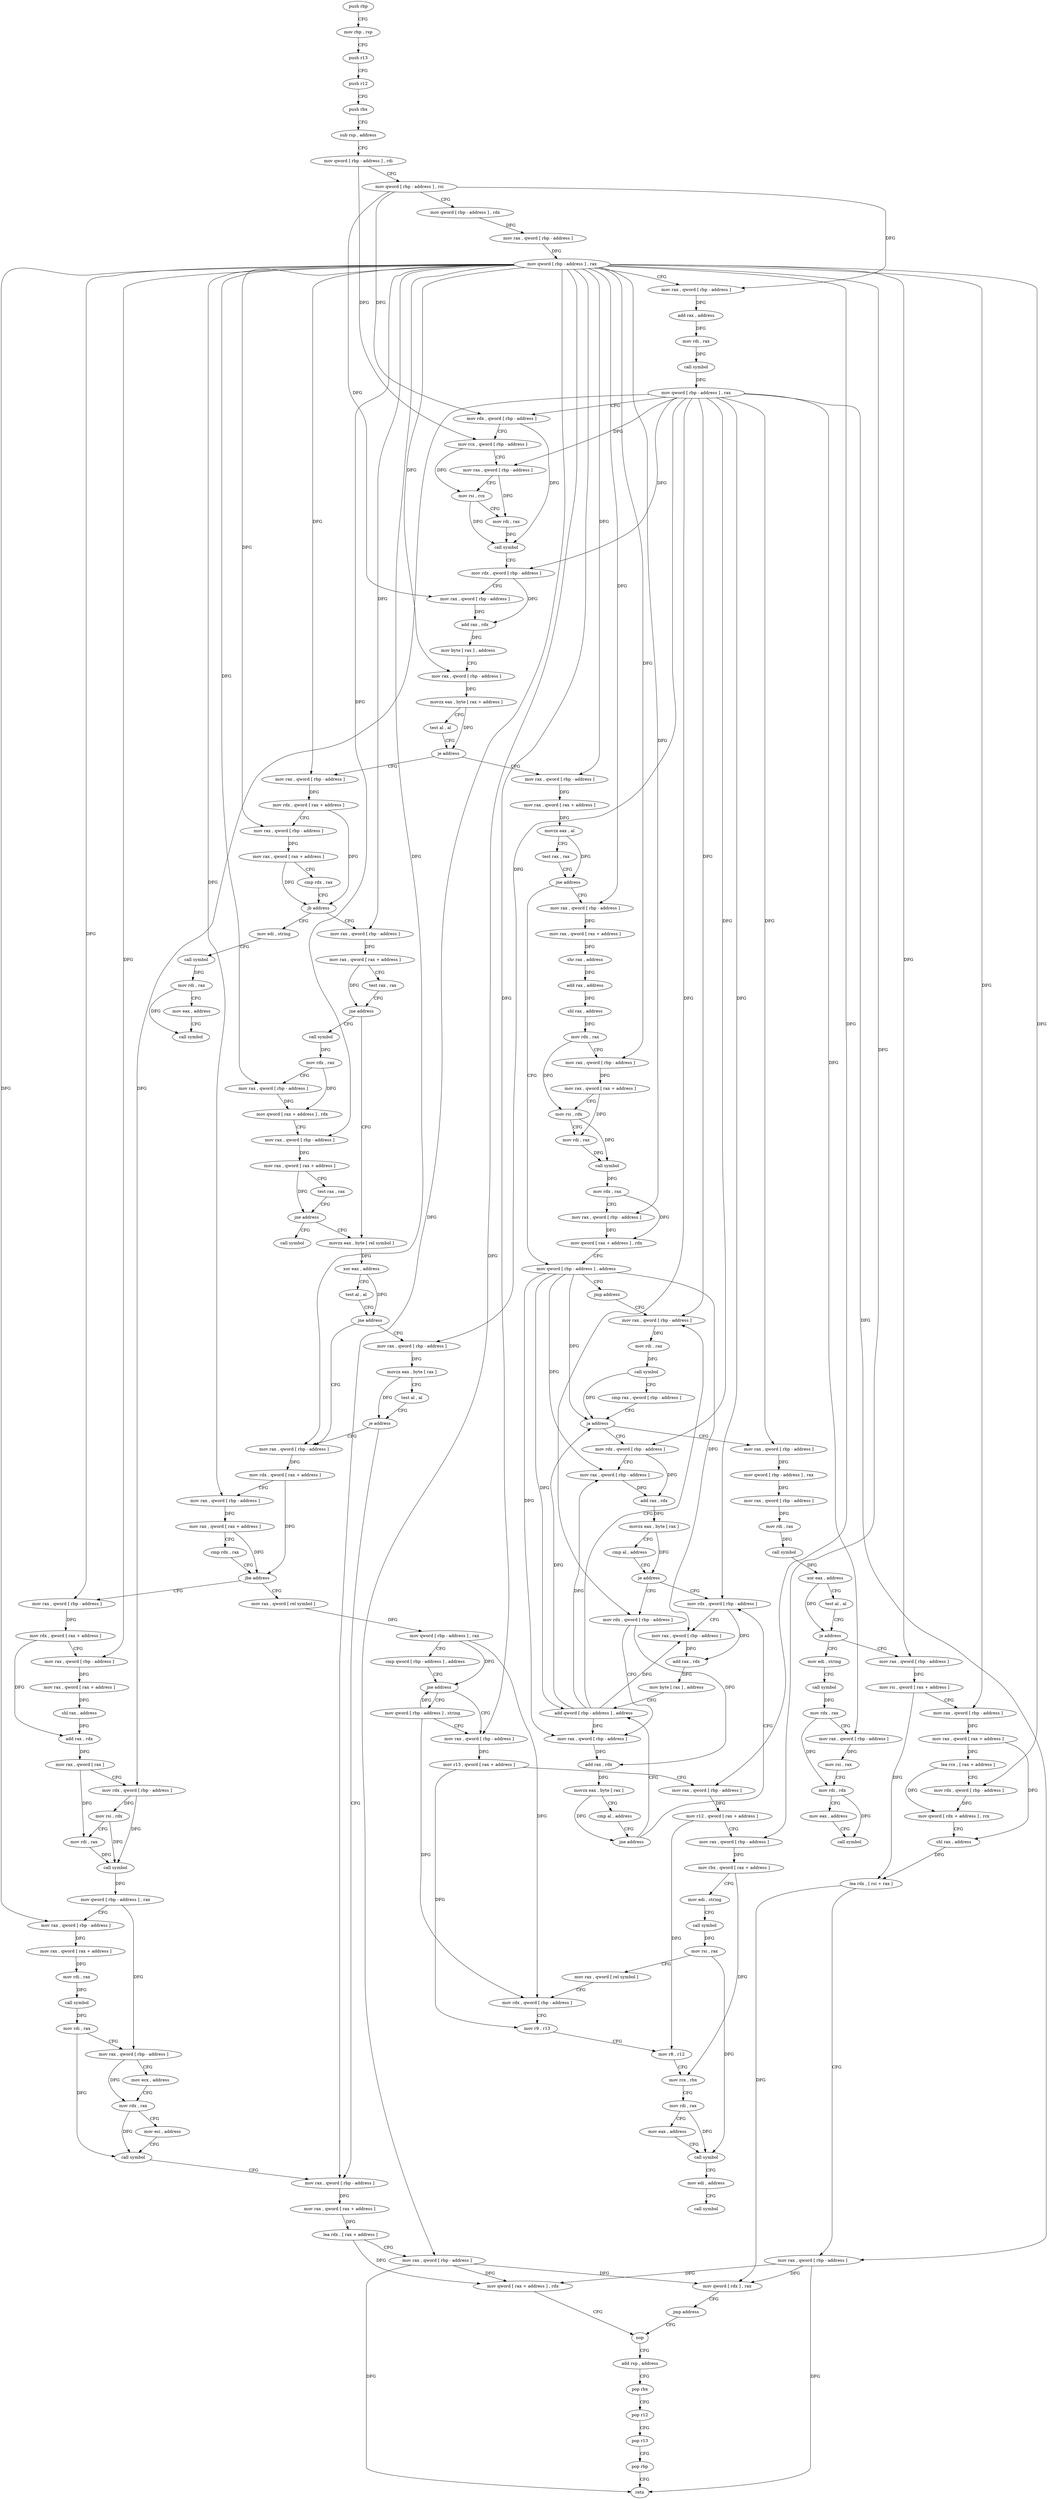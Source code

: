digraph "func" {
"4219225" [label = "push rbp" ]
"4219226" [label = "mov rbp , rsp" ]
"4219229" [label = "push r13" ]
"4219231" [label = "push r12" ]
"4219233" [label = "push rbx" ]
"4219234" [label = "sub rsp , address" ]
"4219238" [label = "mov qword [ rbp - address ] , rdi" ]
"4219242" [label = "mov qword [ rbp - address ] , rsi" ]
"4219246" [label = "mov qword [ rbp - address ] , rdx" ]
"4219250" [label = "mov rax , qword [ rbp - address ]" ]
"4219254" [label = "mov qword [ rbp - address ] , rax" ]
"4219258" [label = "mov rax , qword [ rbp - address ]" ]
"4219262" [label = "add rax , address" ]
"4219266" [label = "mov rdi , rax" ]
"4219269" [label = "call symbol" ]
"4219274" [label = "mov qword [ rbp - address ] , rax" ]
"4219278" [label = "mov rdx , qword [ rbp - address ]" ]
"4219282" [label = "mov rcx , qword [ rbp - address ]" ]
"4219286" [label = "mov rax , qword [ rbp - address ]" ]
"4219290" [label = "mov rsi , rcx" ]
"4219293" [label = "mov rdi , rax" ]
"4219296" [label = "call symbol" ]
"4219301" [label = "mov rdx , qword [ rbp - address ]" ]
"4219305" [label = "mov rax , qword [ rbp - address ]" ]
"4219309" [label = "add rax , rdx" ]
"4219312" [label = "mov byte [ rax ] , address" ]
"4219315" [label = "mov rax , qword [ rbp - address ]" ]
"4219319" [label = "movzx eax , byte [ rax + address ]" ]
"4219323" [label = "test al , al" ]
"4219325" [label = "je address" ]
"4219591" [label = "mov rax , qword [ rbp - address ]" ]
"4219331" [label = "mov rax , qword [ rbp - address ]" ]
"4219595" [label = "mov rdx , qword [ rax + address ]" ]
"4219599" [label = "mov rax , qword [ rbp - address ]" ]
"4219603" [label = "mov rax , qword [ rax + address ]" ]
"4219607" [label = "cmp rdx , rax" ]
"4219610" [label = "jb address" ]
"4219635" [label = "mov rax , qword [ rbp - address ]" ]
"4219612" [label = "mov edi , string" ]
"4219335" [label = "mov rax , qword [ rax + address ]" ]
"4219339" [label = "movzx eax , al" ]
"4219342" [label = "test rax , rax" ]
"4219345" [label = "jne address" ]
"4219400" [label = "mov qword [ rbp - address ] , address" ]
"4219347" [label = "mov rax , qword [ rbp - address ]" ]
"4219639" [label = "mov rax , qword [ rax + address ]" ]
"4219643" [label = "test rax , rax" ]
"4219646" [label = "jne address" ]
"4219682" [label = "movzx eax , byte [ rel symbol ]" ]
"4219648" [label = "call symbol" ]
"4219617" [label = "call symbol" ]
"4219622" [label = "mov rdi , rax" ]
"4219625" [label = "mov eax , address" ]
"4219630" [label = "call symbol" ]
"4219408" [label = "jmp address" ]
"4219465" [label = "mov rax , qword [ rbp - address ]" ]
"4219351" [label = "mov rax , qword [ rax + address ]" ]
"4219355" [label = "shr rax , address" ]
"4219359" [label = "add rax , address" ]
"4219363" [label = "shl rax , address" ]
"4219367" [label = "mov rdx , rax" ]
"4219370" [label = "mov rax , qword [ rbp - address ]" ]
"4219374" [label = "mov rax , qword [ rax + address ]" ]
"4219378" [label = "mov rsi , rdx" ]
"4219381" [label = "mov rdi , rax" ]
"4219384" [label = "call symbol" ]
"4219389" [label = "mov rdx , rax" ]
"4219392" [label = "mov rax , qword [ rbp - address ]" ]
"4219396" [label = "mov qword [ rax + address ] , rdx" ]
"4219689" [label = "xor eax , address" ]
"4219692" [label = "test al , al" ]
"4219694" [label = "jne address" ]
"4219711" [label = "mov rax , qword [ rbp - address ]" ]
"4219696" [label = "mov rax , qword [ rbp - address ]" ]
"4219653" [label = "mov rdx , rax" ]
"4219656" [label = "mov rax , qword [ rbp - address ]" ]
"4219660" [label = "mov qword [ rax + address ] , rdx" ]
"4219664" [label = "mov rax , qword [ rbp - address ]" ]
"4219668" [label = "mov rax , qword [ rax + address ]" ]
"4219672" [label = "test rax , rax" ]
"4219675" [label = "jne address" ]
"4219677" [label = "call symbol" ]
"4219469" [label = "mov rdi , rax" ]
"4219472" [label = "call symbol" ]
"4219477" [label = "cmp rax , qword [ rbp - address ]" ]
"4219481" [label = "ja address" ]
"4219410" [label = "mov rdx , qword [ rbp - address ]" ]
"4219483" [label = "mov rax , qword [ rbp - address ]" ]
"4219715" [label = "mov rdx , qword [ rax + address ]" ]
"4219719" [label = "mov rax , qword [ rbp - address ]" ]
"4219723" [label = "mov rax , qword [ rax + address ]" ]
"4219727" [label = "cmp rdx , rax" ]
"4219730" [label = "jbe address" ]
"4219838" [label = "mov rax , qword [ rbp - address ]" ]
"4219732" [label = "mov rax , qword [ rel symbol ]" ]
"4219700" [label = "movzx eax , byte [ rax ]" ]
"4219703" [label = "test al , al" ]
"4219705" [label = "je address" ]
"4219924" [label = "mov rax , qword [ rbp - address ]" ]
"4219414" [label = "mov rax , qword [ rbp - address ]" ]
"4219418" [label = "add rax , rdx" ]
"4219421" [label = "movzx eax , byte [ rax ]" ]
"4219424" [label = "cmp al , address" ]
"4219426" [label = "je address" ]
"4219446" [label = "mov rdx , qword [ rbp - address ]" ]
"4219428" [label = "mov rdx , qword [ rbp - address ]" ]
"4219487" [label = "mov qword [ rbp - address ] , rax" ]
"4219491" [label = "mov rax , qword [ rbp - address ]" ]
"4219495" [label = "mov rdi , rax" ]
"4219498" [label = "call symbol" ]
"4219503" [label = "xor eax , address" ]
"4219506" [label = "test al , al" ]
"4219508" [label = "je address" ]
"4219543" [label = "mov rax , qword [ rbp - address ]" ]
"4219510" [label = "mov edi , string" ]
"4219842" [label = "mov rdx , qword [ rax + address ]" ]
"4219846" [label = "mov rax , qword [ rbp - address ]" ]
"4219850" [label = "mov rax , qword [ rax + address ]" ]
"4219854" [label = "shl rax , address" ]
"4219858" [label = "add rax , rdx" ]
"4219861" [label = "mov rax , qword [ rax ]" ]
"4219864" [label = "mov rdx , qword [ rbp - address ]" ]
"4219868" [label = "mov rsi , rdx" ]
"4219871" [label = "mov rdi , rax" ]
"4219874" [label = "call symbol" ]
"4219879" [label = "mov qword [ rbp - address ] , rax" ]
"4219883" [label = "mov rax , qword [ rbp - address ]" ]
"4219887" [label = "mov rax , qword [ rax + address ]" ]
"4219891" [label = "mov rdi , rax" ]
"4219894" [label = "call symbol" ]
"4219899" [label = "mov rdi , rax" ]
"4219902" [label = "mov rax , qword [ rbp - address ]" ]
"4219906" [label = "mov ecx , address" ]
"4219911" [label = "mov rdx , rax" ]
"4219914" [label = "mov esi , address" ]
"4219919" [label = "call symbol" ]
"4219739" [label = "mov qword [ rbp - address ] , rax" ]
"4219743" [label = "cmp qword [ rbp - address ] , address" ]
"4219748" [label = "jne address" ]
"4219758" [label = "mov rax , qword [ rbp - address ]" ]
"4219750" [label = "mov qword [ rbp - address ] , string" ]
"4219928" [label = "mov rax , qword [ rax + address ]" ]
"4219932" [label = "lea rdx , [ rax + address ]" ]
"4219936" [label = "mov rax , qword [ rbp - address ]" ]
"4219940" [label = "mov qword [ rax + address ] , rdx" ]
"4219944" [label = "nop" ]
"4219450" [label = "mov rax , qword [ rbp - address ]" ]
"4219454" [label = "add rax , rdx" ]
"4219457" [label = "mov byte [ rax ] , address" ]
"4219460" [label = "add qword [ rbp - address ] , address" ]
"4219432" [label = "mov rax , qword [ rbp - address ]" ]
"4219436" [label = "add rax , rdx" ]
"4219439" [label = "movzx eax , byte [ rax ]" ]
"4219442" [label = "cmp al , address" ]
"4219444" [label = "jne address" ]
"4219547" [label = "mov rsi , qword [ rax + address ]" ]
"4219551" [label = "mov rax , qword [ rbp - address ]" ]
"4219555" [label = "mov rax , qword [ rax + address ]" ]
"4219559" [label = "lea rcx , [ rax + address ]" ]
"4219563" [label = "mov rdx , qword [ rbp - address ]" ]
"4219567" [label = "mov qword [ rdx + address ] , rcx" ]
"4219571" [label = "shl rax , address" ]
"4219575" [label = "lea rdx , [ rsi + rax ]" ]
"4219579" [label = "mov rax , qword [ rbp - address ]" ]
"4219583" [label = "mov qword [ rdx ] , rax" ]
"4219586" [label = "jmp address" ]
"4219515" [label = "call symbol" ]
"4219520" [label = "mov rdx , rax" ]
"4219523" [label = "mov rax , qword [ rbp - address ]" ]
"4219527" [label = "mov rsi , rax" ]
"4219530" [label = "mov rdi , rdx" ]
"4219533" [label = "mov eax , address" ]
"4219538" [label = "call symbol" ]
"4219762" [label = "mov r13 , qword [ rax + address ]" ]
"4219766" [label = "mov rax , qword [ rbp - address ]" ]
"4219770" [label = "mov r12 , qword [ rax + address ]" ]
"4219774" [label = "mov rax , qword [ rbp - address ]" ]
"4219778" [label = "mov rbx , qword [ rax + address ]" ]
"4219782" [label = "mov edi , string" ]
"4219787" [label = "call symbol" ]
"4219792" [label = "mov rsi , rax" ]
"4219795" [label = "mov rax , qword [ rel symbol ]" ]
"4219802" [label = "mov rdx , qword [ rbp - address ]" ]
"4219806" [label = "mov r9 , r13" ]
"4219809" [label = "mov r8 , r12" ]
"4219812" [label = "mov rcx , rbx" ]
"4219815" [label = "mov rdi , rax" ]
"4219818" [label = "mov eax , address" ]
"4219823" [label = "call symbol" ]
"4219828" [label = "mov edi , address" ]
"4219833" [label = "call symbol" ]
"4219945" [label = "add rsp , address" ]
"4219949" [label = "pop rbx" ]
"4219950" [label = "pop r12" ]
"4219952" [label = "pop r13" ]
"4219954" [label = "pop rbp" ]
"4219955" [label = "retn" ]
"4219225" -> "4219226" [ label = "CFG" ]
"4219226" -> "4219229" [ label = "CFG" ]
"4219229" -> "4219231" [ label = "CFG" ]
"4219231" -> "4219233" [ label = "CFG" ]
"4219233" -> "4219234" [ label = "CFG" ]
"4219234" -> "4219238" [ label = "CFG" ]
"4219238" -> "4219242" [ label = "CFG" ]
"4219238" -> "4219282" [ label = "DFG" ]
"4219242" -> "4219246" [ label = "CFG" ]
"4219242" -> "4219258" [ label = "DFG" ]
"4219242" -> "4219278" [ label = "DFG" ]
"4219242" -> "4219305" [ label = "DFG" ]
"4219246" -> "4219250" [ label = "DFG" ]
"4219250" -> "4219254" [ label = "DFG" ]
"4219254" -> "4219258" [ label = "CFG" ]
"4219254" -> "4219315" [ label = "DFG" ]
"4219254" -> "4219591" [ label = "DFG" ]
"4219254" -> "4219599" [ label = "DFG" ]
"4219254" -> "4219331" [ label = "DFG" ]
"4219254" -> "4219635" [ label = "DFG" ]
"4219254" -> "4219347" [ label = "DFG" ]
"4219254" -> "4219370" [ label = "DFG" ]
"4219254" -> "4219392" [ label = "DFG" ]
"4219254" -> "4219656" [ label = "DFG" ]
"4219254" -> "4219664" [ label = "DFG" ]
"4219254" -> "4219711" [ label = "DFG" ]
"4219254" -> "4219719" [ label = "DFG" ]
"4219254" -> "4219838" [ label = "DFG" ]
"4219254" -> "4219846" [ label = "DFG" ]
"4219254" -> "4219883" [ label = "DFG" ]
"4219254" -> "4219924" [ label = "DFG" ]
"4219254" -> "4219936" [ label = "DFG" ]
"4219254" -> "4219543" [ label = "DFG" ]
"4219254" -> "4219551" [ label = "DFG" ]
"4219254" -> "4219563" [ label = "DFG" ]
"4219254" -> "4219758" [ label = "DFG" ]
"4219254" -> "4219766" [ label = "DFG" ]
"4219254" -> "4219774" [ label = "DFG" ]
"4219258" -> "4219262" [ label = "DFG" ]
"4219262" -> "4219266" [ label = "DFG" ]
"4219266" -> "4219269" [ label = "DFG" ]
"4219269" -> "4219274" [ label = "DFG" ]
"4219274" -> "4219278" [ label = "CFG" ]
"4219274" -> "4219286" [ label = "DFG" ]
"4219274" -> "4219301" [ label = "DFG" ]
"4219274" -> "4219465" [ label = "DFG" ]
"4219274" -> "4219696" [ label = "DFG" ]
"4219274" -> "4219410" [ label = "DFG" ]
"4219274" -> "4219483" [ label = "DFG" ]
"4219274" -> "4219864" [ label = "DFG" ]
"4219274" -> "4219446" [ label = "DFG" ]
"4219274" -> "4219428" [ label = "DFG" ]
"4219274" -> "4219579" [ label = "DFG" ]
"4219274" -> "4219523" [ label = "DFG" ]
"4219278" -> "4219282" [ label = "CFG" ]
"4219278" -> "4219296" [ label = "DFG" ]
"4219282" -> "4219286" [ label = "CFG" ]
"4219282" -> "4219290" [ label = "DFG" ]
"4219286" -> "4219290" [ label = "CFG" ]
"4219286" -> "4219293" [ label = "DFG" ]
"4219290" -> "4219293" [ label = "CFG" ]
"4219290" -> "4219296" [ label = "DFG" ]
"4219293" -> "4219296" [ label = "DFG" ]
"4219296" -> "4219301" [ label = "CFG" ]
"4219301" -> "4219305" [ label = "CFG" ]
"4219301" -> "4219309" [ label = "DFG" ]
"4219305" -> "4219309" [ label = "DFG" ]
"4219309" -> "4219312" [ label = "DFG" ]
"4219312" -> "4219315" [ label = "CFG" ]
"4219315" -> "4219319" [ label = "DFG" ]
"4219319" -> "4219323" [ label = "CFG" ]
"4219319" -> "4219325" [ label = "DFG" ]
"4219323" -> "4219325" [ label = "CFG" ]
"4219325" -> "4219591" [ label = "CFG" ]
"4219325" -> "4219331" [ label = "CFG" ]
"4219591" -> "4219595" [ label = "DFG" ]
"4219331" -> "4219335" [ label = "DFG" ]
"4219595" -> "4219599" [ label = "CFG" ]
"4219595" -> "4219610" [ label = "DFG" ]
"4219599" -> "4219603" [ label = "DFG" ]
"4219603" -> "4219607" [ label = "CFG" ]
"4219603" -> "4219610" [ label = "DFG" ]
"4219607" -> "4219610" [ label = "CFG" ]
"4219610" -> "4219635" [ label = "CFG" ]
"4219610" -> "4219612" [ label = "CFG" ]
"4219635" -> "4219639" [ label = "DFG" ]
"4219612" -> "4219617" [ label = "CFG" ]
"4219335" -> "4219339" [ label = "DFG" ]
"4219339" -> "4219342" [ label = "CFG" ]
"4219339" -> "4219345" [ label = "DFG" ]
"4219342" -> "4219345" [ label = "CFG" ]
"4219345" -> "4219400" [ label = "CFG" ]
"4219345" -> "4219347" [ label = "CFG" ]
"4219400" -> "4219408" [ label = "CFG" ]
"4219400" -> "4219481" [ label = "DFG" ]
"4219400" -> "4219414" [ label = "DFG" ]
"4219400" -> "4219450" [ label = "DFG" ]
"4219400" -> "4219432" [ label = "DFG" ]
"4219400" -> "4219460" [ label = "DFG" ]
"4219347" -> "4219351" [ label = "DFG" ]
"4219639" -> "4219643" [ label = "CFG" ]
"4219639" -> "4219646" [ label = "DFG" ]
"4219643" -> "4219646" [ label = "CFG" ]
"4219646" -> "4219682" [ label = "CFG" ]
"4219646" -> "4219648" [ label = "CFG" ]
"4219682" -> "4219689" [ label = "DFG" ]
"4219648" -> "4219653" [ label = "DFG" ]
"4219617" -> "4219622" [ label = "DFG" ]
"4219622" -> "4219625" [ label = "CFG" ]
"4219622" -> "4219630" [ label = "DFG" ]
"4219625" -> "4219630" [ label = "CFG" ]
"4219408" -> "4219465" [ label = "CFG" ]
"4219465" -> "4219469" [ label = "DFG" ]
"4219351" -> "4219355" [ label = "DFG" ]
"4219355" -> "4219359" [ label = "DFG" ]
"4219359" -> "4219363" [ label = "DFG" ]
"4219363" -> "4219367" [ label = "DFG" ]
"4219367" -> "4219370" [ label = "CFG" ]
"4219367" -> "4219378" [ label = "DFG" ]
"4219370" -> "4219374" [ label = "DFG" ]
"4219374" -> "4219378" [ label = "CFG" ]
"4219374" -> "4219381" [ label = "DFG" ]
"4219378" -> "4219381" [ label = "CFG" ]
"4219378" -> "4219384" [ label = "DFG" ]
"4219381" -> "4219384" [ label = "DFG" ]
"4219384" -> "4219389" [ label = "DFG" ]
"4219389" -> "4219392" [ label = "CFG" ]
"4219389" -> "4219396" [ label = "DFG" ]
"4219392" -> "4219396" [ label = "DFG" ]
"4219396" -> "4219400" [ label = "CFG" ]
"4219689" -> "4219692" [ label = "CFG" ]
"4219689" -> "4219694" [ label = "DFG" ]
"4219692" -> "4219694" [ label = "CFG" ]
"4219694" -> "4219711" [ label = "CFG" ]
"4219694" -> "4219696" [ label = "CFG" ]
"4219711" -> "4219715" [ label = "DFG" ]
"4219696" -> "4219700" [ label = "DFG" ]
"4219653" -> "4219656" [ label = "CFG" ]
"4219653" -> "4219660" [ label = "DFG" ]
"4219656" -> "4219660" [ label = "DFG" ]
"4219660" -> "4219664" [ label = "CFG" ]
"4219664" -> "4219668" [ label = "DFG" ]
"4219668" -> "4219672" [ label = "CFG" ]
"4219668" -> "4219675" [ label = "DFG" ]
"4219672" -> "4219675" [ label = "CFG" ]
"4219675" -> "4219682" [ label = "CFG" ]
"4219675" -> "4219677" [ label = "CFG" ]
"4219469" -> "4219472" [ label = "DFG" ]
"4219472" -> "4219477" [ label = "CFG" ]
"4219472" -> "4219481" [ label = "DFG" ]
"4219477" -> "4219481" [ label = "CFG" ]
"4219481" -> "4219410" [ label = "CFG" ]
"4219481" -> "4219483" [ label = "CFG" ]
"4219410" -> "4219414" [ label = "CFG" ]
"4219410" -> "4219418" [ label = "DFG" ]
"4219483" -> "4219487" [ label = "DFG" ]
"4219715" -> "4219719" [ label = "CFG" ]
"4219715" -> "4219730" [ label = "DFG" ]
"4219719" -> "4219723" [ label = "DFG" ]
"4219723" -> "4219727" [ label = "CFG" ]
"4219723" -> "4219730" [ label = "DFG" ]
"4219727" -> "4219730" [ label = "CFG" ]
"4219730" -> "4219838" [ label = "CFG" ]
"4219730" -> "4219732" [ label = "CFG" ]
"4219838" -> "4219842" [ label = "DFG" ]
"4219732" -> "4219739" [ label = "DFG" ]
"4219700" -> "4219703" [ label = "CFG" ]
"4219700" -> "4219705" [ label = "DFG" ]
"4219703" -> "4219705" [ label = "CFG" ]
"4219705" -> "4219924" [ label = "CFG" ]
"4219705" -> "4219711" [ label = "CFG" ]
"4219924" -> "4219928" [ label = "DFG" ]
"4219414" -> "4219418" [ label = "DFG" ]
"4219418" -> "4219421" [ label = "DFG" ]
"4219421" -> "4219424" [ label = "CFG" ]
"4219421" -> "4219426" [ label = "DFG" ]
"4219424" -> "4219426" [ label = "CFG" ]
"4219426" -> "4219446" [ label = "CFG" ]
"4219426" -> "4219428" [ label = "CFG" ]
"4219446" -> "4219450" [ label = "CFG" ]
"4219446" -> "4219454" [ label = "DFG" ]
"4219428" -> "4219432" [ label = "CFG" ]
"4219428" -> "4219436" [ label = "DFG" ]
"4219487" -> "4219491" [ label = "DFG" ]
"4219491" -> "4219495" [ label = "DFG" ]
"4219495" -> "4219498" [ label = "DFG" ]
"4219498" -> "4219503" [ label = "DFG" ]
"4219503" -> "4219506" [ label = "CFG" ]
"4219503" -> "4219508" [ label = "DFG" ]
"4219506" -> "4219508" [ label = "CFG" ]
"4219508" -> "4219543" [ label = "CFG" ]
"4219508" -> "4219510" [ label = "CFG" ]
"4219543" -> "4219547" [ label = "DFG" ]
"4219510" -> "4219515" [ label = "CFG" ]
"4219842" -> "4219846" [ label = "CFG" ]
"4219842" -> "4219858" [ label = "DFG" ]
"4219846" -> "4219850" [ label = "DFG" ]
"4219850" -> "4219854" [ label = "DFG" ]
"4219854" -> "4219858" [ label = "DFG" ]
"4219858" -> "4219861" [ label = "DFG" ]
"4219861" -> "4219864" [ label = "CFG" ]
"4219861" -> "4219871" [ label = "DFG" ]
"4219864" -> "4219868" [ label = "DFG" ]
"4219864" -> "4219874" [ label = "DFG" ]
"4219868" -> "4219871" [ label = "CFG" ]
"4219868" -> "4219874" [ label = "DFG" ]
"4219871" -> "4219874" [ label = "DFG" ]
"4219874" -> "4219879" [ label = "DFG" ]
"4219879" -> "4219883" [ label = "CFG" ]
"4219879" -> "4219902" [ label = "DFG" ]
"4219883" -> "4219887" [ label = "DFG" ]
"4219887" -> "4219891" [ label = "DFG" ]
"4219891" -> "4219894" [ label = "DFG" ]
"4219894" -> "4219899" [ label = "DFG" ]
"4219899" -> "4219902" [ label = "CFG" ]
"4219899" -> "4219919" [ label = "DFG" ]
"4219902" -> "4219906" [ label = "CFG" ]
"4219902" -> "4219911" [ label = "DFG" ]
"4219906" -> "4219911" [ label = "CFG" ]
"4219911" -> "4219914" [ label = "CFG" ]
"4219911" -> "4219919" [ label = "DFG" ]
"4219914" -> "4219919" [ label = "CFG" ]
"4219919" -> "4219924" [ label = "CFG" ]
"4219739" -> "4219743" [ label = "CFG" ]
"4219739" -> "4219748" [ label = "DFG" ]
"4219739" -> "4219802" [ label = "DFG" ]
"4219743" -> "4219748" [ label = "CFG" ]
"4219748" -> "4219758" [ label = "CFG" ]
"4219748" -> "4219750" [ label = "CFG" ]
"4219758" -> "4219762" [ label = "DFG" ]
"4219750" -> "4219758" [ label = "CFG" ]
"4219750" -> "4219748" [ label = "DFG" ]
"4219750" -> "4219802" [ label = "DFG" ]
"4219928" -> "4219932" [ label = "DFG" ]
"4219932" -> "4219936" [ label = "CFG" ]
"4219932" -> "4219940" [ label = "DFG" ]
"4219936" -> "4219940" [ label = "DFG" ]
"4219936" -> "4219583" [ label = "DFG" ]
"4219936" -> "4219955" [ label = "DFG" ]
"4219940" -> "4219944" [ label = "CFG" ]
"4219944" -> "4219945" [ label = "CFG" ]
"4219450" -> "4219454" [ label = "DFG" ]
"4219454" -> "4219457" [ label = "DFG" ]
"4219457" -> "4219460" [ label = "CFG" ]
"4219460" -> "4219465" [ label = "CFG" ]
"4219460" -> "4219481" [ label = "DFG" ]
"4219460" -> "4219414" [ label = "DFG" ]
"4219460" -> "4219450" [ label = "DFG" ]
"4219460" -> "4219432" [ label = "DFG" ]
"4219432" -> "4219436" [ label = "DFG" ]
"4219436" -> "4219439" [ label = "DFG" ]
"4219439" -> "4219442" [ label = "CFG" ]
"4219439" -> "4219444" [ label = "DFG" ]
"4219442" -> "4219444" [ label = "CFG" ]
"4219444" -> "4219460" [ label = "CFG" ]
"4219444" -> "4219446" [ label = "CFG" ]
"4219547" -> "4219551" [ label = "CFG" ]
"4219547" -> "4219575" [ label = "DFG" ]
"4219551" -> "4219555" [ label = "DFG" ]
"4219555" -> "4219559" [ label = "DFG" ]
"4219555" -> "4219571" [ label = "DFG" ]
"4219559" -> "4219563" [ label = "CFG" ]
"4219559" -> "4219567" [ label = "DFG" ]
"4219563" -> "4219567" [ label = "DFG" ]
"4219567" -> "4219571" [ label = "CFG" ]
"4219571" -> "4219575" [ label = "DFG" ]
"4219575" -> "4219579" [ label = "CFG" ]
"4219575" -> "4219583" [ label = "DFG" ]
"4219579" -> "4219583" [ label = "DFG" ]
"4219579" -> "4219940" [ label = "DFG" ]
"4219579" -> "4219955" [ label = "DFG" ]
"4219583" -> "4219586" [ label = "CFG" ]
"4219586" -> "4219944" [ label = "CFG" ]
"4219515" -> "4219520" [ label = "DFG" ]
"4219520" -> "4219523" [ label = "CFG" ]
"4219520" -> "4219530" [ label = "DFG" ]
"4219523" -> "4219527" [ label = "DFG" ]
"4219527" -> "4219530" [ label = "CFG" ]
"4219530" -> "4219533" [ label = "CFG" ]
"4219530" -> "4219538" [ label = "DFG" ]
"4219533" -> "4219538" [ label = "CFG" ]
"4219762" -> "4219766" [ label = "CFG" ]
"4219762" -> "4219806" [ label = "DFG" ]
"4219766" -> "4219770" [ label = "DFG" ]
"4219770" -> "4219774" [ label = "CFG" ]
"4219770" -> "4219809" [ label = "DFG" ]
"4219774" -> "4219778" [ label = "DFG" ]
"4219778" -> "4219782" [ label = "CFG" ]
"4219778" -> "4219812" [ label = "DFG" ]
"4219782" -> "4219787" [ label = "CFG" ]
"4219787" -> "4219792" [ label = "DFG" ]
"4219792" -> "4219795" [ label = "CFG" ]
"4219792" -> "4219823" [ label = "DFG" ]
"4219795" -> "4219802" [ label = "CFG" ]
"4219802" -> "4219806" [ label = "CFG" ]
"4219806" -> "4219809" [ label = "CFG" ]
"4219809" -> "4219812" [ label = "CFG" ]
"4219812" -> "4219815" [ label = "CFG" ]
"4219815" -> "4219818" [ label = "CFG" ]
"4219815" -> "4219823" [ label = "DFG" ]
"4219818" -> "4219823" [ label = "CFG" ]
"4219823" -> "4219828" [ label = "CFG" ]
"4219828" -> "4219833" [ label = "CFG" ]
"4219945" -> "4219949" [ label = "CFG" ]
"4219949" -> "4219950" [ label = "CFG" ]
"4219950" -> "4219952" [ label = "CFG" ]
"4219952" -> "4219954" [ label = "CFG" ]
"4219954" -> "4219955" [ label = "CFG" ]
}
